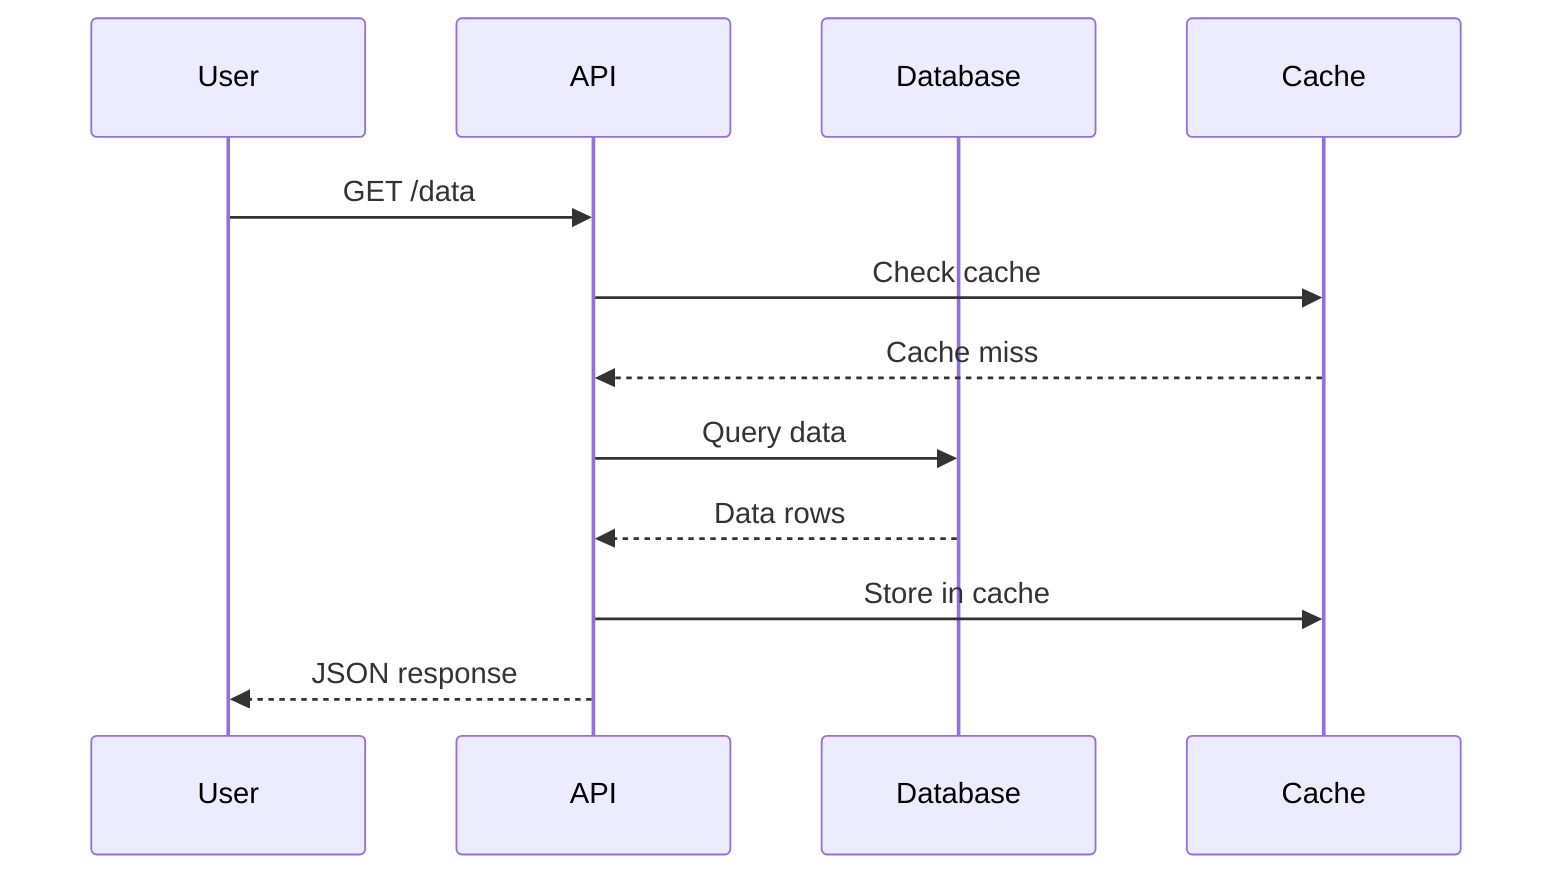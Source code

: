 sequenceDiagram
    participant User
    participant API
    participant Database
    participant Cache

    User->>API: GET /data
    API->>Cache: Check cache
    Cache-->>API: Cache miss
    API->>Database: Query data
    Database-->>API: Data rows
    API->>Cache: Store in cache
    API-->>User: JSON response